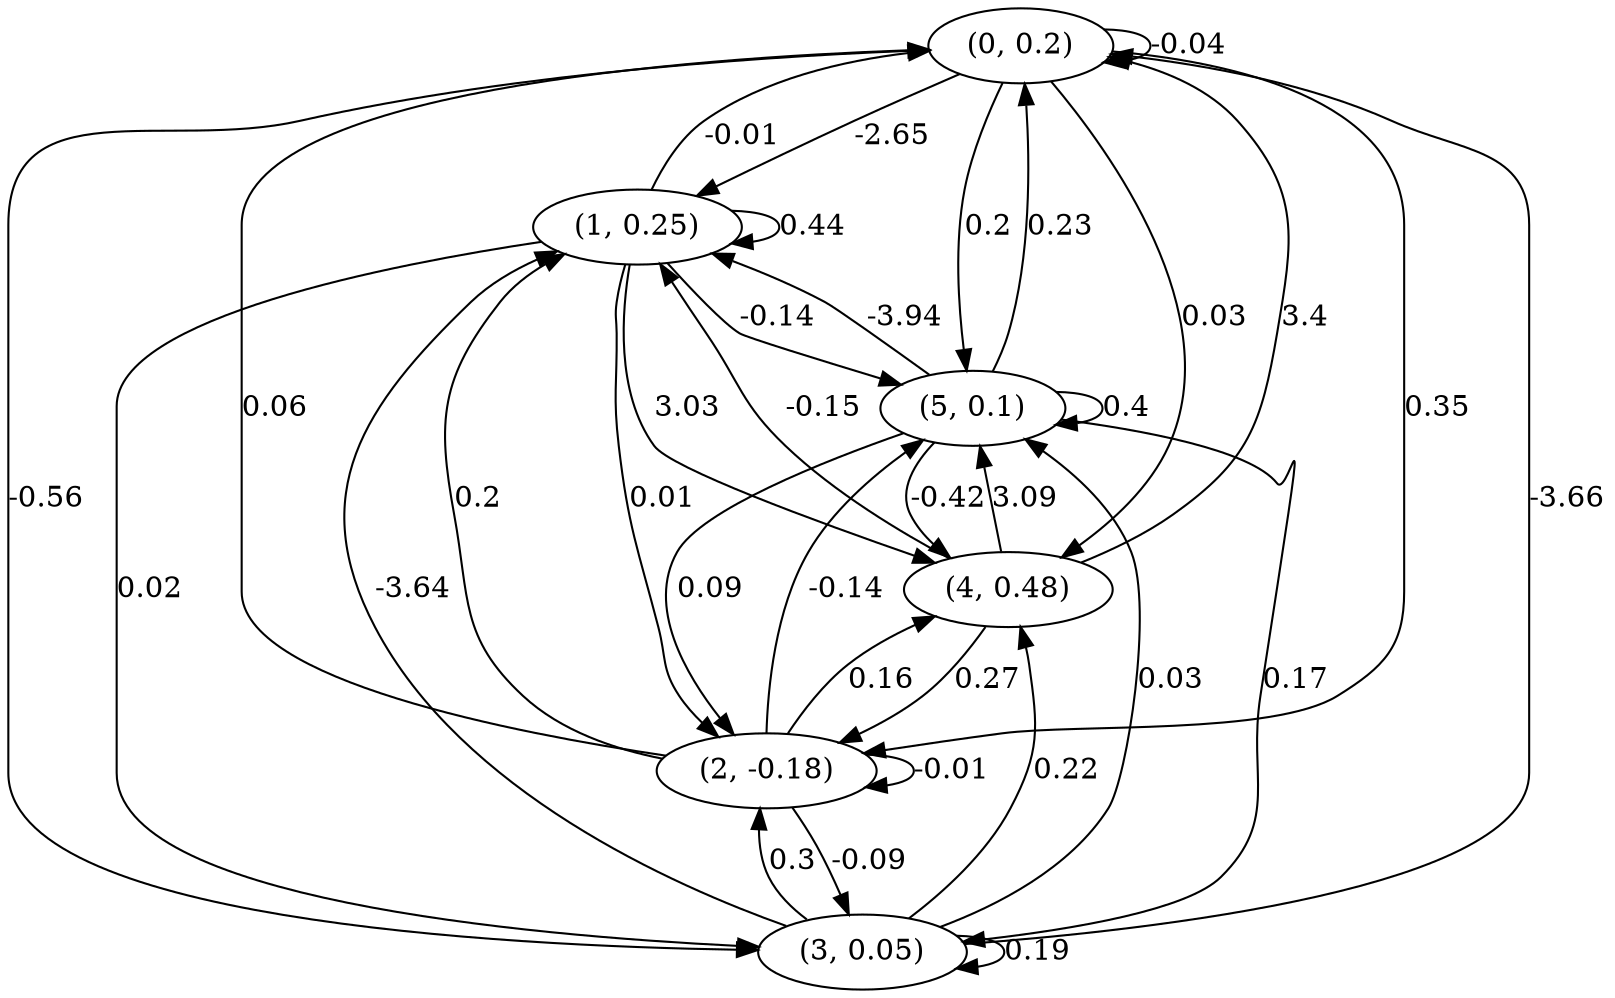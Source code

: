 digraph {
    0 [ label = "(0, 0.2)" ]
    1 [ label = "(1, 0.25)" ]
    2 [ label = "(2, -0.18)" ]
    3 [ label = "(3, 0.05)" ]
    4 [ label = "(4, 0.48)" ]
    5 [ label = "(5, 0.1)" ]
    0 -> 0 [ label = "-0.04" ]
    1 -> 1 [ label = "0.44" ]
    2 -> 2 [ label = "-0.01" ]
    3 -> 3 [ label = "0.19" ]
    5 -> 5 [ label = "0.4" ]
    1 -> 0 [ label = "-0.01" ]
    2 -> 0 [ label = "0.06" ]
    3 -> 0 [ label = "-3.66" ]
    4 -> 0 [ label = "3.4" ]
    5 -> 0 [ label = "0.23" ]
    0 -> 1 [ label = "-2.65" ]
    2 -> 1 [ label = "0.2" ]
    3 -> 1 [ label = "-3.64" ]
    4 -> 1 [ label = "-0.15" ]
    5 -> 1 [ label = "-3.94" ]
    0 -> 2 [ label = "0.35" ]
    1 -> 2 [ label = "0.01" ]
    3 -> 2 [ label = "0.3" ]
    4 -> 2 [ label = "0.27" ]
    5 -> 2 [ label = "0.09" ]
    0 -> 3 [ label = "-0.56" ]
    1 -> 3 [ label = "0.02" ]
    2 -> 3 [ label = "-0.09" ]
    5 -> 3 [ label = "0.17" ]
    0 -> 4 [ label = "0.03" ]
    1 -> 4 [ label = "3.03" ]
    2 -> 4 [ label = "0.16" ]
    3 -> 4 [ label = "0.22" ]
    5 -> 4 [ label = "-0.42" ]
    0 -> 5 [ label = "0.2" ]
    1 -> 5 [ label = "-0.14" ]
    2 -> 5 [ label = "-0.14" ]
    3 -> 5 [ label = "0.03" ]
    4 -> 5 [ label = "3.09" ]
}

